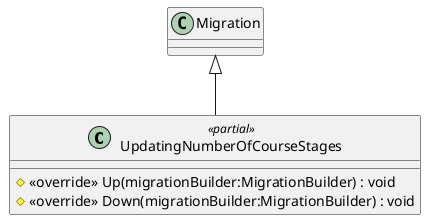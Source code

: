 @startuml
class UpdatingNumberOfCourseStages <<partial>> {
    # <<override>> Up(migrationBuilder:MigrationBuilder) : void
    # <<override>> Down(migrationBuilder:MigrationBuilder) : void
}
Migration <|-- UpdatingNumberOfCourseStages
@enduml
